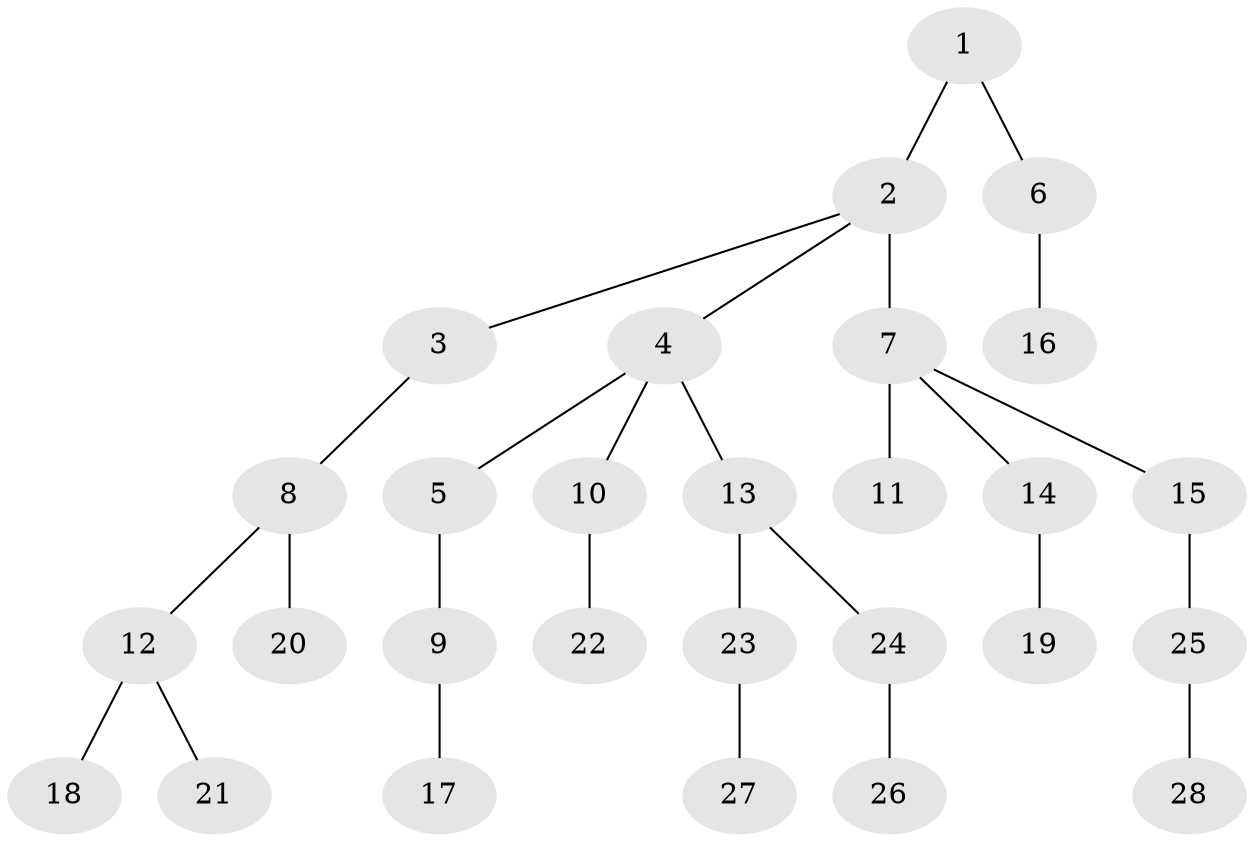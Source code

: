 // original degree distribution, {3: 0.10909090909090909, 4: 0.07272727272727272, 1: 0.4909090909090909, 2: 0.2727272727272727, 6: 0.03636363636363636, 5: 0.01818181818181818}
// Generated by graph-tools (version 1.1) at 2025/37/03/09/25 02:37:06]
// undirected, 28 vertices, 27 edges
graph export_dot {
graph [start="1"]
  node [color=gray90,style=filled];
  1;
  2;
  3;
  4;
  5;
  6;
  7;
  8;
  9;
  10;
  11;
  12;
  13;
  14;
  15;
  16;
  17;
  18;
  19;
  20;
  21;
  22;
  23;
  24;
  25;
  26;
  27;
  28;
  1 -- 2 [weight=1.0];
  1 -- 6 [weight=1.0];
  2 -- 3 [weight=1.0];
  2 -- 4 [weight=1.0];
  2 -- 7 [weight=2.0];
  3 -- 8 [weight=1.0];
  4 -- 5 [weight=1.0];
  4 -- 10 [weight=1.0];
  4 -- 13 [weight=1.0];
  5 -- 9 [weight=1.0];
  6 -- 16 [weight=1.0];
  7 -- 11 [weight=1.0];
  7 -- 14 [weight=1.0];
  7 -- 15 [weight=1.0];
  8 -- 12 [weight=1.0];
  8 -- 20 [weight=1.0];
  9 -- 17 [weight=1.0];
  10 -- 22 [weight=1.0];
  12 -- 18 [weight=1.0];
  12 -- 21 [weight=1.0];
  13 -- 23 [weight=1.0];
  13 -- 24 [weight=1.0];
  14 -- 19 [weight=1.0];
  15 -- 25 [weight=1.0];
  23 -- 27 [weight=1.0];
  24 -- 26 [weight=1.0];
  25 -- 28 [weight=1.0];
}
